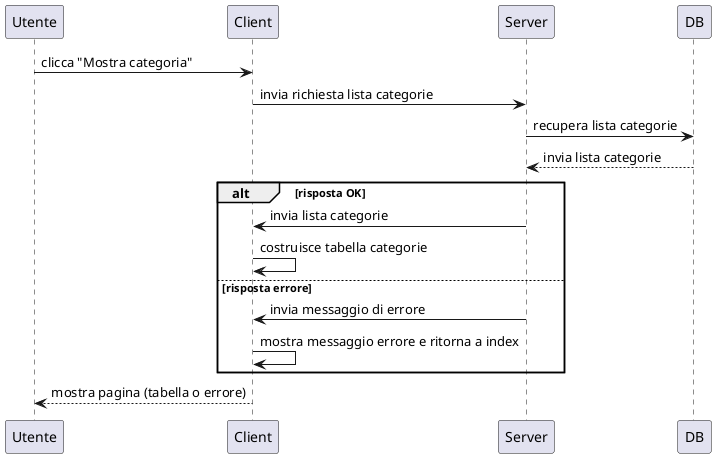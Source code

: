 @startuml Mostra_categorie_sequenza
participant Utente
participant Client
participant Server
participant DB

Utente -> Client : clicca "Mostra categoria"
Client -> Server : invia richiesta lista categorie
Server -> DB : recupera lista categorie
DB --> Server : invia lista categorie

alt risposta OK
    Server -> Client : invia lista categorie
    Client -> Client : costruisce tabella categorie
else risposta errore
    Server -> Client : invia messaggio di errore
    Client -> Client : mostra messaggio errore e ritorna a index
end
Client --> Utente : mostra pagina (tabella o errore)
@enduml
